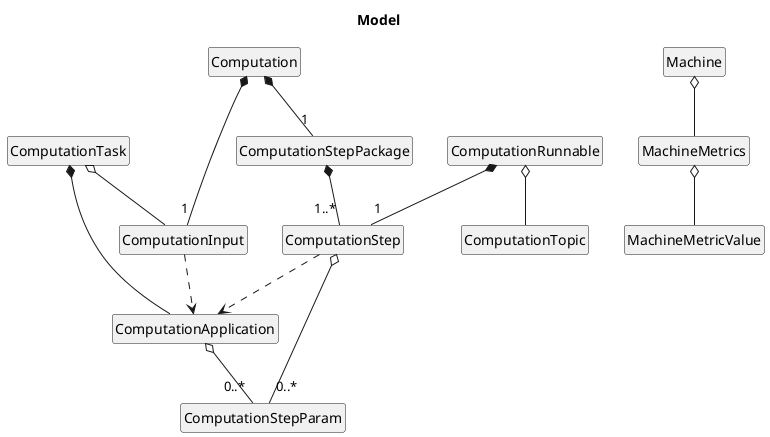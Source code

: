 @startuml
    title Model

    hide class circle
    hide class fields
    hide class methods

    class ComputationTask
    class ComputationApplication
    class ComputationInput
    class ComputationStep
    class ComputationStepPackage
    class ComputationStepParam
    class ComputationRunnable
    class ComputationTopic
    class Computation
    class Machine
    class MachineMetrics
    class MachineMetricValue

    ComputationTask *-- ComputationApplication
    ComputationTask o-- ComputationInput
    ComputationApplication o-- "0..*" ComputationStepParam
    ComputationInput ..> ComputationApplication
    ComputationStepPackage *-- "1..*" ComputationStep
    ComputationStep o-- "0..*" ComputationStepParam
    ComputationStep ..> ComputationApplication
    ComputationRunnable *-- "1" ComputationStep
    ComputationRunnable o-- ComputationTopic
    Computation *-- "1"ComputationStepPackage
    Computation *-- "1" ComputationInput
    Machine o-- MachineMetrics
    MachineMetrics o-- MachineMetricValue
@enduml